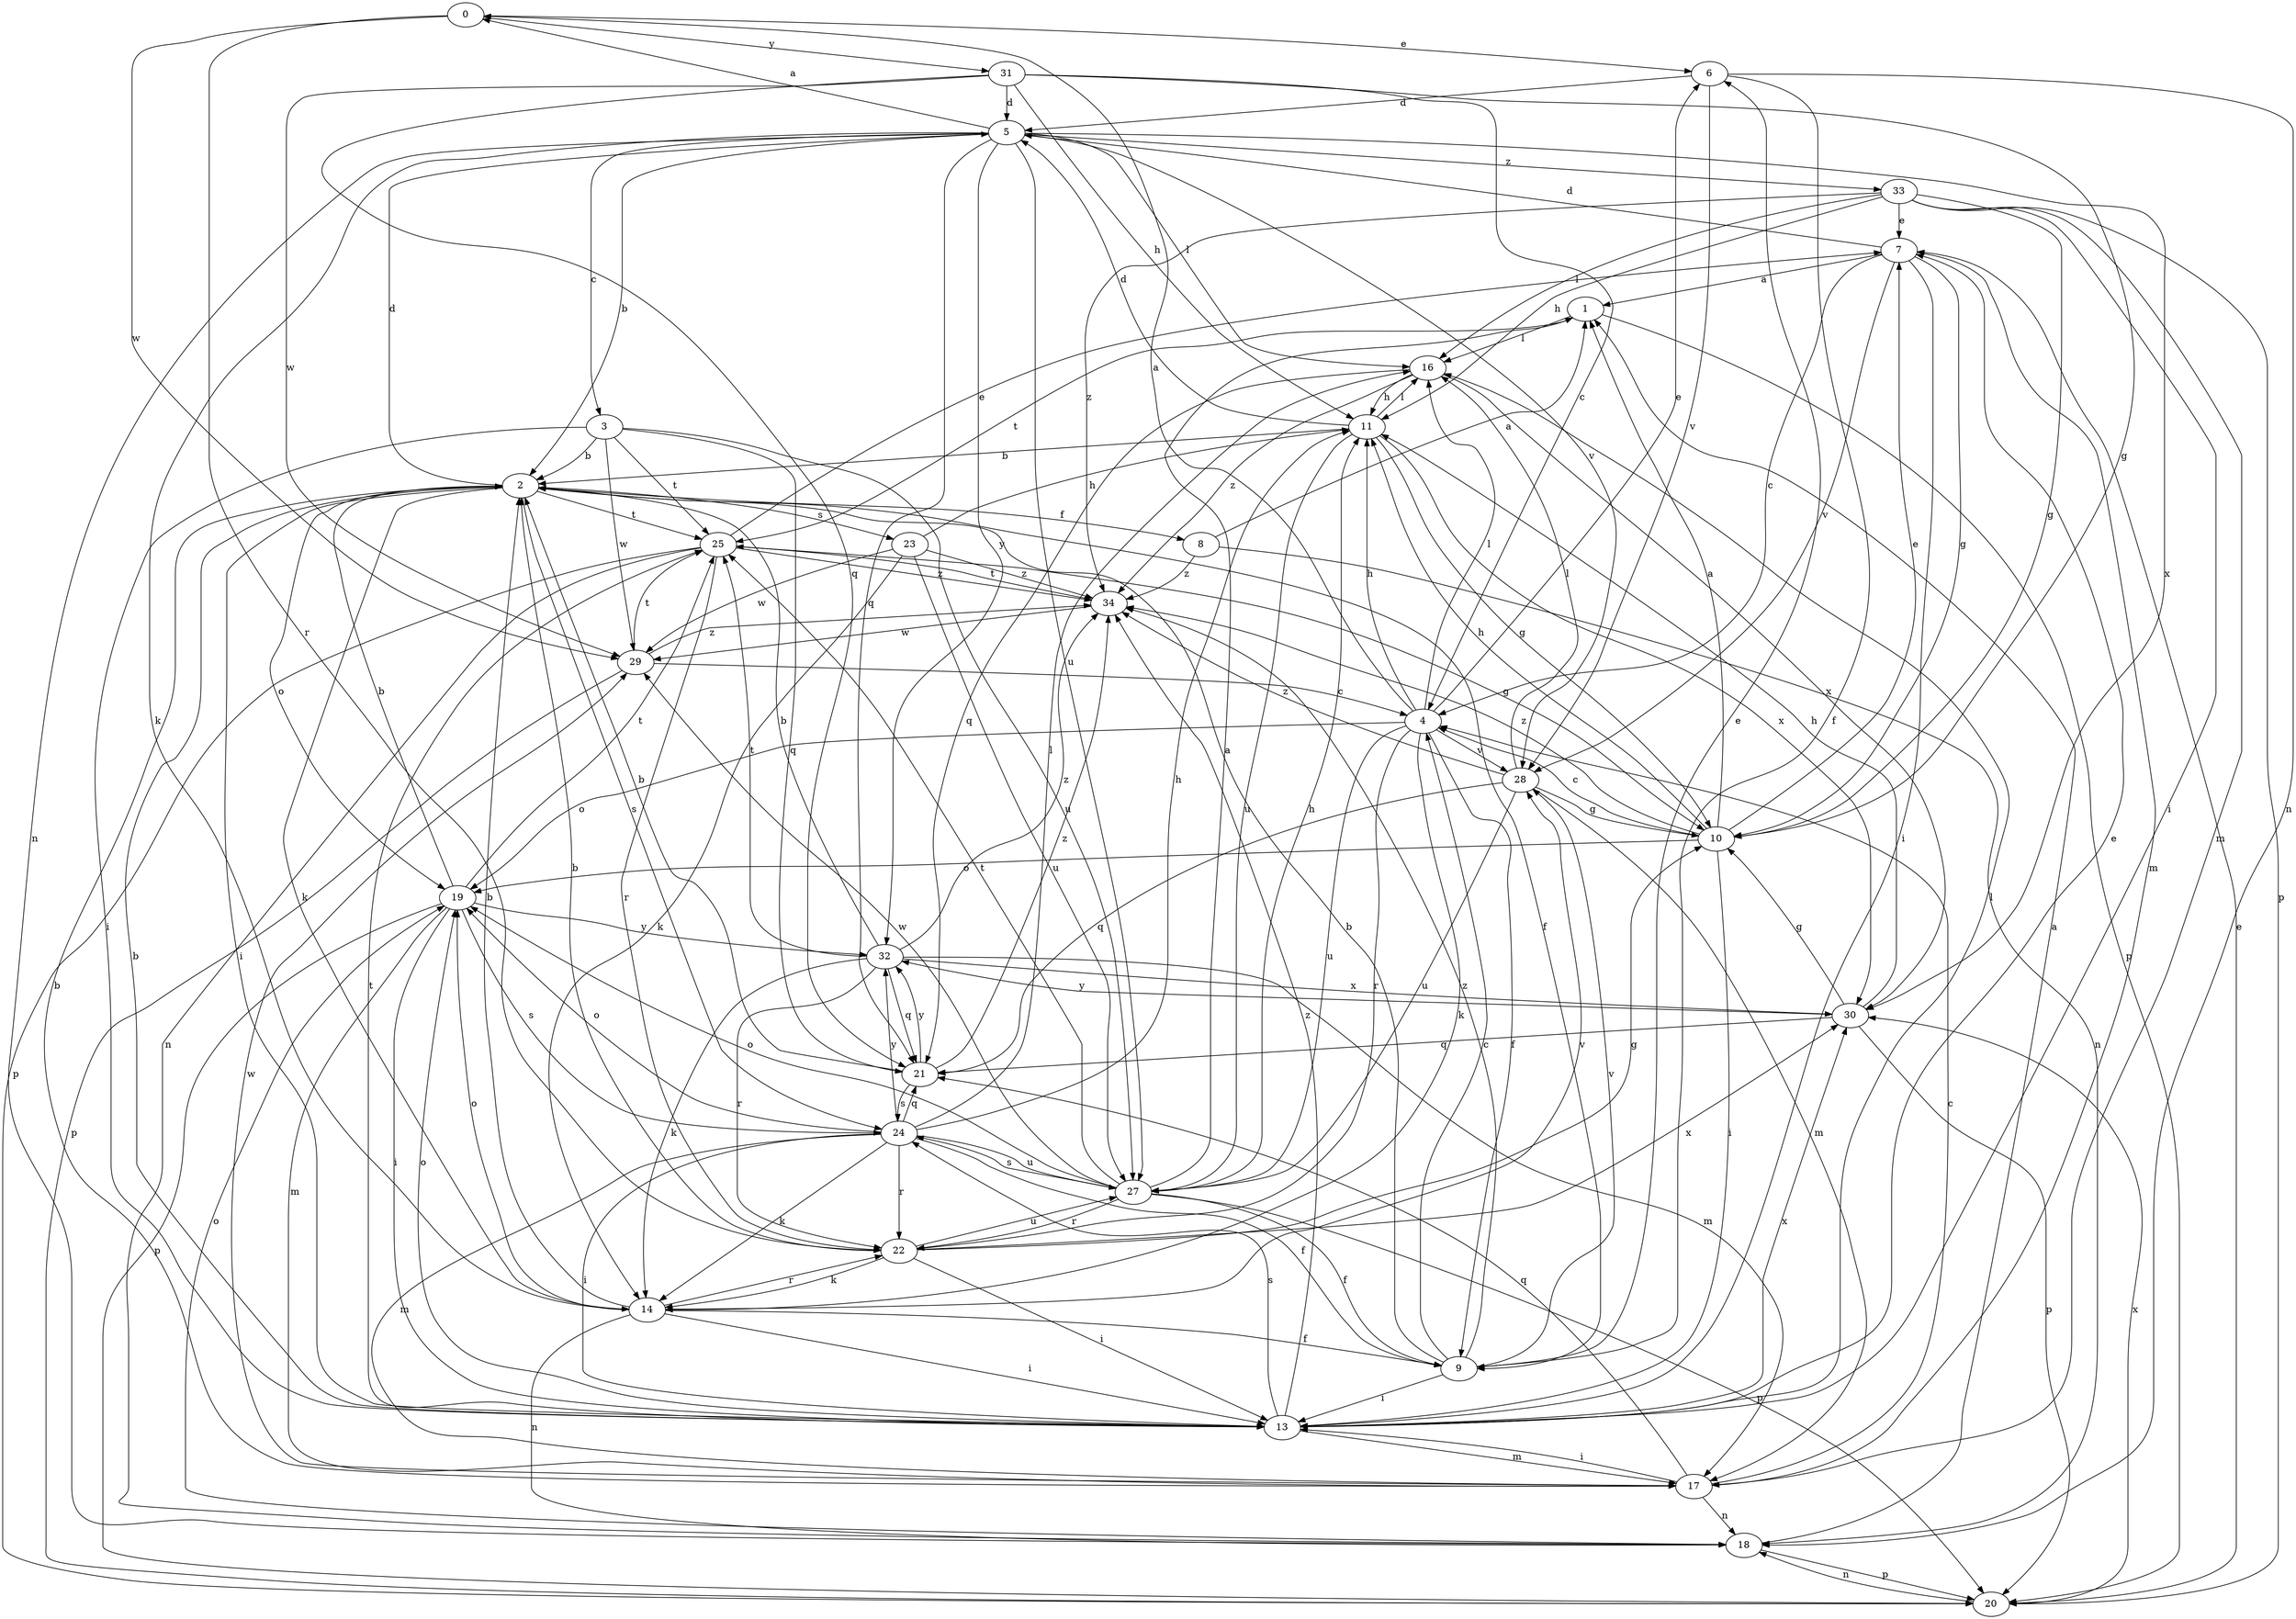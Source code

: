 strict digraph  {
0;
1;
2;
3;
4;
5;
6;
7;
8;
9;
10;
11;
13;
14;
16;
17;
18;
19;
20;
21;
22;
23;
24;
25;
27;
28;
29;
30;
31;
32;
33;
34;
0 -> 6  [label=e];
0 -> 22  [label=r];
0 -> 29  [label=w];
0 -> 31  [label=y];
1 -> 16  [label=l];
1 -> 20  [label=p];
1 -> 25  [label=t];
2 -> 5  [label=d];
2 -> 8  [label=f];
2 -> 9  [label=f];
2 -> 13  [label=i];
2 -> 14  [label=k];
2 -> 19  [label=o];
2 -> 23  [label=s];
2 -> 24  [label=s];
2 -> 25  [label=t];
3 -> 2  [label=b];
3 -> 13  [label=i];
3 -> 21  [label=q];
3 -> 25  [label=t];
3 -> 27  [label=u];
3 -> 29  [label=w];
4 -> 0  [label=a];
4 -> 6  [label=e];
4 -> 9  [label=f];
4 -> 11  [label=h];
4 -> 14  [label=k];
4 -> 16  [label=l];
4 -> 19  [label=o];
4 -> 22  [label=r];
4 -> 27  [label=u];
4 -> 28  [label=v];
5 -> 0  [label=a];
5 -> 2  [label=b];
5 -> 3  [label=c];
5 -> 14  [label=k];
5 -> 16  [label=l];
5 -> 18  [label=n];
5 -> 21  [label=q];
5 -> 27  [label=u];
5 -> 28  [label=v];
5 -> 30  [label=x];
5 -> 32  [label=y];
5 -> 33  [label=z];
6 -> 5  [label=d];
6 -> 9  [label=f];
6 -> 18  [label=n];
6 -> 28  [label=v];
7 -> 1  [label=a];
7 -> 4  [label=c];
7 -> 5  [label=d];
7 -> 10  [label=g];
7 -> 13  [label=i];
7 -> 17  [label=m];
7 -> 28  [label=v];
8 -> 1  [label=a];
8 -> 18  [label=n];
8 -> 34  [label=z];
9 -> 2  [label=b];
9 -> 4  [label=c];
9 -> 6  [label=e];
9 -> 13  [label=i];
9 -> 28  [label=v];
9 -> 34  [label=z];
10 -> 1  [label=a];
10 -> 4  [label=c];
10 -> 7  [label=e];
10 -> 11  [label=h];
10 -> 13  [label=i];
10 -> 19  [label=o];
10 -> 34  [label=z];
11 -> 2  [label=b];
11 -> 5  [label=d];
11 -> 10  [label=g];
11 -> 16  [label=l];
11 -> 27  [label=u];
11 -> 30  [label=x];
13 -> 2  [label=b];
13 -> 7  [label=e];
13 -> 16  [label=l];
13 -> 17  [label=m];
13 -> 19  [label=o];
13 -> 24  [label=s];
13 -> 25  [label=t];
13 -> 30  [label=x];
13 -> 34  [label=z];
14 -> 2  [label=b];
14 -> 9  [label=f];
14 -> 13  [label=i];
14 -> 18  [label=n];
14 -> 19  [label=o];
14 -> 22  [label=r];
14 -> 28  [label=v];
16 -> 11  [label=h];
16 -> 21  [label=q];
16 -> 30  [label=x];
16 -> 34  [label=z];
17 -> 2  [label=b];
17 -> 4  [label=c];
17 -> 13  [label=i];
17 -> 18  [label=n];
17 -> 21  [label=q];
17 -> 29  [label=w];
18 -> 1  [label=a];
18 -> 19  [label=o];
18 -> 20  [label=p];
19 -> 2  [label=b];
19 -> 13  [label=i];
19 -> 17  [label=m];
19 -> 20  [label=p];
19 -> 24  [label=s];
19 -> 25  [label=t];
19 -> 32  [label=y];
20 -> 7  [label=e];
20 -> 18  [label=n];
20 -> 30  [label=x];
21 -> 2  [label=b];
21 -> 24  [label=s];
21 -> 32  [label=y];
21 -> 34  [label=z];
22 -> 2  [label=b];
22 -> 10  [label=g];
22 -> 13  [label=i];
22 -> 14  [label=k];
22 -> 27  [label=u];
22 -> 30  [label=x];
23 -> 11  [label=h];
23 -> 14  [label=k];
23 -> 27  [label=u];
23 -> 29  [label=w];
23 -> 34  [label=z];
24 -> 9  [label=f];
24 -> 11  [label=h];
24 -> 13  [label=i];
24 -> 14  [label=k];
24 -> 16  [label=l];
24 -> 17  [label=m];
24 -> 19  [label=o];
24 -> 21  [label=q];
24 -> 22  [label=r];
24 -> 27  [label=u];
24 -> 32  [label=y];
25 -> 7  [label=e];
25 -> 10  [label=g];
25 -> 18  [label=n];
25 -> 20  [label=p];
25 -> 22  [label=r];
25 -> 34  [label=z];
27 -> 1  [label=a];
27 -> 9  [label=f];
27 -> 11  [label=h];
27 -> 19  [label=o];
27 -> 20  [label=p];
27 -> 22  [label=r];
27 -> 24  [label=s];
27 -> 25  [label=t];
27 -> 29  [label=w];
28 -> 10  [label=g];
28 -> 16  [label=l];
28 -> 17  [label=m];
28 -> 21  [label=q];
28 -> 27  [label=u];
28 -> 34  [label=z];
29 -> 4  [label=c];
29 -> 20  [label=p];
29 -> 25  [label=t];
29 -> 34  [label=z];
30 -> 10  [label=g];
30 -> 11  [label=h];
30 -> 20  [label=p];
30 -> 21  [label=q];
30 -> 32  [label=y];
31 -> 4  [label=c];
31 -> 5  [label=d];
31 -> 10  [label=g];
31 -> 11  [label=h];
31 -> 21  [label=q];
31 -> 29  [label=w];
32 -> 2  [label=b];
32 -> 14  [label=k];
32 -> 17  [label=m];
32 -> 21  [label=q];
32 -> 22  [label=r];
32 -> 25  [label=t];
32 -> 30  [label=x];
32 -> 34  [label=z];
33 -> 7  [label=e];
33 -> 10  [label=g];
33 -> 11  [label=h];
33 -> 13  [label=i];
33 -> 16  [label=l];
33 -> 17  [label=m];
33 -> 20  [label=p];
33 -> 34  [label=z];
34 -> 25  [label=t];
34 -> 29  [label=w];
}
